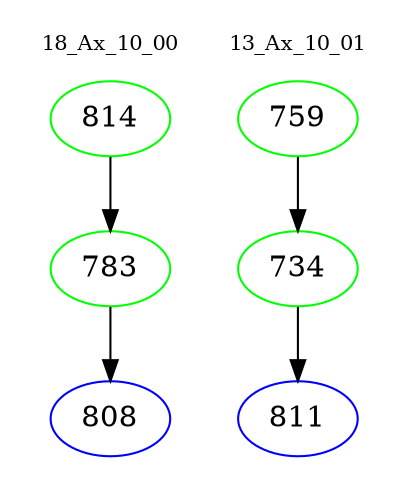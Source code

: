 digraph{
subgraph cluster_0 {
color = white
label = "18_Ax_10_00";
fontsize=10;
T0_814 [label="814", color="green"]
T0_814 -> T0_783 [color="black"]
T0_783 [label="783", color="green"]
T0_783 -> T0_808 [color="black"]
T0_808 [label="808", color="blue"]
}
subgraph cluster_1 {
color = white
label = "13_Ax_10_01";
fontsize=10;
T1_759 [label="759", color="green"]
T1_759 -> T1_734 [color="black"]
T1_734 [label="734", color="green"]
T1_734 -> T1_811 [color="black"]
T1_811 [label="811", color="blue"]
}
}

